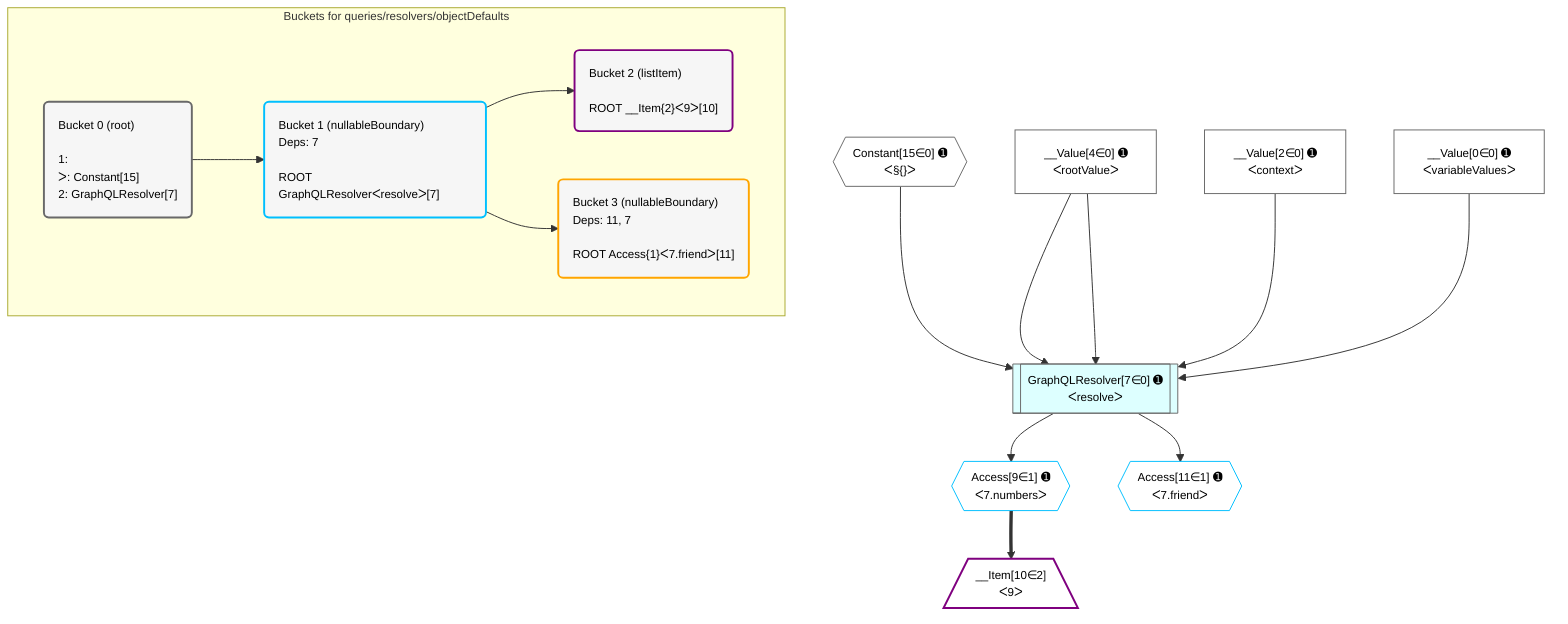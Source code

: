 %%{init: {'themeVariables': { 'fontSize': '12px'}}}%%
graph TD
    classDef path fill:#eee,stroke:#000,color:#000
    classDef plan fill:#fff,stroke-width:1px,color:#000
    classDef itemplan fill:#fff,stroke-width:2px,color:#000
    classDef unbatchedplan fill:#dff,stroke-width:1px,color:#000
    classDef sideeffectplan fill:#fcc,stroke-width:2px,color:#000
    classDef bucket fill:#f6f6f6,color:#000,stroke-width:2px,text-align:left


    %% plan dependencies
    GraphQLResolver7[["GraphQLResolver[7∈0] ➊<br />ᐸresolveᐳ"]]:::unbatchedplan
    __Value4["__Value[4∈0] ➊<br />ᐸrootValueᐳ"]:::plan
    Constant15{{"Constant[15∈0] ➊<br />ᐸ§{}ᐳ"}}:::plan
    __Value2["__Value[2∈0] ➊<br />ᐸcontextᐳ"]:::plan
    __Value0["__Value[0∈0] ➊<br />ᐸvariableValuesᐳ"]:::plan
    __Value4 & Constant15 & __Value2 & __Value0 & __Value4 --> GraphQLResolver7
    Access9{{"Access[9∈1] ➊<br />ᐸ7.numbersᐳ"}}:::plan
    GraphQLResolver7 --> Access9
    Access11{{"Access[11∈1] ➊<br />ᐸ7.friendᐳ"}}:::plan
    GraphQLResolver7 --> Access11
    __Item10[/"__Item[10∈2]<br />ᐸ9ᐳ"\]:::itemplan
    Access9 ==> __Item10

    %% define steps

    subgraph "Buckets for queries/resolvers/objectDefaults"
    Bucket0("Bucket 0 (root)<br /><br />1: <br />ᐳ: Constant[15]<br />2: GraphQLResolver[7]"):::bucket
    classDef bucket0 stroke:#696969
    class Bucket0,__Value0,__Value2,__Value4,GraphQLResolver7,Constant15 bucket0
    Bucket1("Bucket 1 (nullableBoundary)<br />Deps: 7<br /><br />ROOT GraphQLResolverᐸresolveᐳ[7]"):::bucket
    classDef bucket1 stroke:#00bfff
    class Bucket1,Access9,Access11 bucket1
    Bucket2("Bucket 2 (listItem)<br /><br />ROOT __Item{2}ᐸ9ᐳ[10]"):::bucket
    classDef bucket2 stroke:#7f007f
    class Bucket2,__Item10 bucket2
    Bucket3("Bucket 3 (nullableBoundary)<br />Deps: 11, 7<br /><br />ROOT Access{1}ᐸ7.friendᐳ[11]"):::bucket
    classDef bucket3 stroke:#ffa500
    class Bucket3 bucket3
    Bucket0 --> Bucket1
    Bucket1 --> Bucket2 & Bucket3
    end